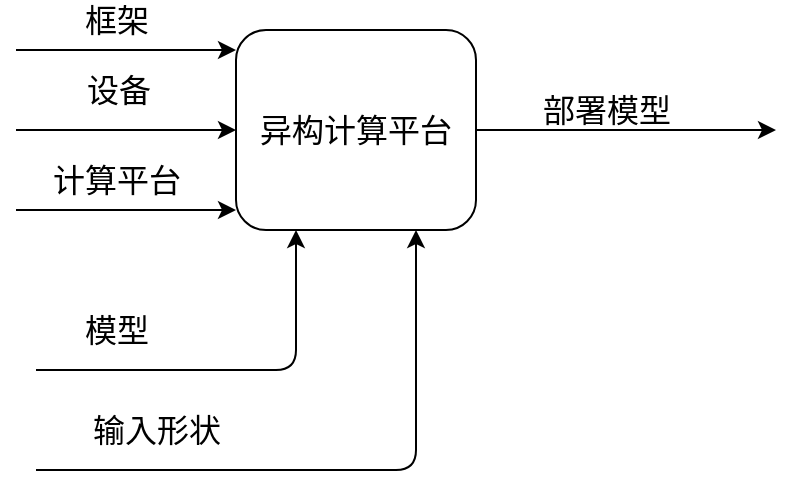 <mxfile version="14.5.1" type="device"><diagram id="4POpQ7ALKhq5Gr8UPi0j" name="Page-1"><mxGraphModel dx="942" dy="739" grid="1" gridSize="10" guides="1" tooltips="1" connect="1" arrows="1" fold="1" page="1" pageScale="1" pageWidth="850" pageHeight="1100" math="0" shadow="0"><root><mxCell id="0"/><mxCell id="1" parent="0"/><mxCell id="jHjuHr3hL8yZQeFb4xGG-12" style="edgeStyle=orthogonalEdgeStyle;rounded=0;orthogonalLoop=1;jettySize=auto;html=1;exitX=1;exitY=0.5;exitDx=0;exitDy=0;fontFamily=simsun;fontSize=16;" parent="1" source="jHjuHr3hL8yZQeFb4xGG-2" edge="1"><mxGeometry relative="1" as="geometry"><mxPoint x="510" y="310" as="targetPoint"/></mxGeometry></mxCell><mxCell id="jHjuHr3hL8yZQeFb4xGG-2" value="异构计算平台" style="rounded=1;fontFamily=simsun;whiteSpace=wrap;html=1;fontSize=16;" parent="1" vertex="1"><mxGeometry x="240" y="260" width="120" height="100" as="geometry"/></mxCell><mxCell id="jHjuHr3hL8yZQeFb4xGG-5" value="" style="endArrow=classic;html=1;fontFamily=simsun;fontSize=16;" parent="1" edge="1"><mxGeometry width="50" height="50" relative="1" as="geometry"><mxPoint x="130" y="270" as="sourcePoint"/><mxPoint x="240" y="270" as="targetPoint"/></mxGeometry></mxCell><mxCell id="jHjuHr3hL8yZQeFb4xGG-6" value="" style="endArrow=classic;html=1;fontFamily=simsun;fontSize=16;" parent="1" edge="1"><mxGeometry width="50" height="50" relative="1" as="geometry"><mxPoint x="130" y="310" as="sourcePoint"/><mxPoint x="240" y="310" as="targetPoint"/></mxGeometry></mxCell><mxCell id="jHjuHr3hL8yZQeFb4xGG-10" value="&lt;font style=&quot;font-size: 16px;&quot;&gt;设备&lt;/font&gt;" style="edgeLabel;html=1;align=center;verticalAlign=middle;resizable=0;points=[];fontSize=16;fontFamily=simsun;" parent="jHjuHr3hL8yZQeFb4xGG-6" vertex="1" connectable="0"><mxGeometry x="-0.412" y="9" relative="1" as="geometry"><mxPoint x="18" y="-11" as="offset"/></mxGeometry></mxCell><mxCell id="jHjuHr3hL8yZQeFb4xGG-8" value="" style="endArrow=classic;html=1;fontFamily=simsun;fontSize=16;" parent="1" edge="1"><mxGeometry width="50" height="50" relative="1" as="geometry"><mxPoint x="130" y="350" as="sourcePoint"/><mxPoint x="240" y="350" as="targetPoint"/></mxGeometry></mxCell><mxCell id="jHjuHr3hL8yZQeFb4xGG-9" value="&lt;font style=&quot;font-size: 16px;&quot;&gt;框架&lt;/font&gt;" style="text;html=1;align=center;verticalAlign=middle;resizable=0;points=[];autosize=1;fontSize=16;fontFamily=simsun;" parent="1" vertex="1"><mxGeometry x="155" y="245" width="50" height="20" as="geometry"/></mxCell><mxCell id="jHjuHr3hL8yZQeFb4xGG-11" value="计算平台" style="text;html=1;align=center;verticalAlign=middle;resizable=0;points=[];autosize=1;fontSize=16;fontFamily=simsun;" parent="1" vertex="1"><mxGeometry x="140" y="325" width="80" height="20" as="geometry"/></mxCell><mxCell id="jHjuHr3hL8yZQeFb4xGG-13" value="&lt;font style=&quot;font-size: 16px;&quot;&gt;部署模型&lt;/font&gt;" style="text;html=1;align=center;verticalAlign=middle;resizable=0;points=[];autosize=1;fontSize=16;fontFamily=simsun;" parent="1" vertex="1"><mxGeometry x="385" y="290" width="80" height="20" as="geometry"/></mxCell><mxCell id="seKu4N5tnmf_qtswQvzW-1" value="" style="endArrow=classic;html=1;entryX=0.25;entryY=1;entryDx=0;entryDy=0;fontFamily=simsun;fontSize=16;" parent="1" target="jHjuHr3hL8yZQeFb4xGG-2" edge="1"><mxGeometry width="50" height="50" relative="1" as="geometry"><mxPoint x="140" y="430" as="sourcePoint"/><mxPoint x="240" y="430" as="targetPoint"/><Array as="points"><mxPoint x="270" y="430"/></Array></mxGeometry></mxCell><mxCell id="seKu4N5tnmf_qtswQvzW-3" value="" style="endArrow=classic;html=1;entryX=0.75;entryY=1;entryDx=0;entryDy=0;fontFamily=simsun;fontSize=16;" parent="1" target="jHjuHr3hL8yZQeFb4xGG-2" edge="1"><mxGeometry width="50" height="50" relative="1" as="geometry"><mxPoint x="140" y="480" as="sourcePoint"/><mxPoint x="230" y="480" as="targetPoint"/><Array as="points"><mxPoint x="330" y="480"/></Array></mxGeometry></mxCell><mxCell id="seKu4N5tnmf_qtswQvzW-4" value="&lt;font style=&quot;font-size: 16px;&quot;&gt;模型&lt;/font&gt;" style="text;html=1;align=center;verticalAlign=middle;resizable=0;points=[];autosize=1;fontFamily=simsun;fontSize=16;" parent="1" vertex="1"><mxGeometry x="155" y="400" width="50" height="20" as="geometry"/></mxCell><mxCell id="seKu4N5tnmf_qtswQvzW-6" value="&lt;span style=&quot;font-size: 16px;&quot;&gt;&lt;font style=&quot;font-size: 16px;&quot;&gt;输入形状&lt;/font&gt;&lt;/span&gt;" style="text;html=1;align=center;verticalAlign=middle;resizable=0;points=[];autosize=1;fontFamily=simsun;fontSize=16;" parent="1" vertex="1"><mxGeometry x="160" y="450" width="80" height="20" as="geometry"/></mxCell></root></mxGraphModel></diagram></mxfile>